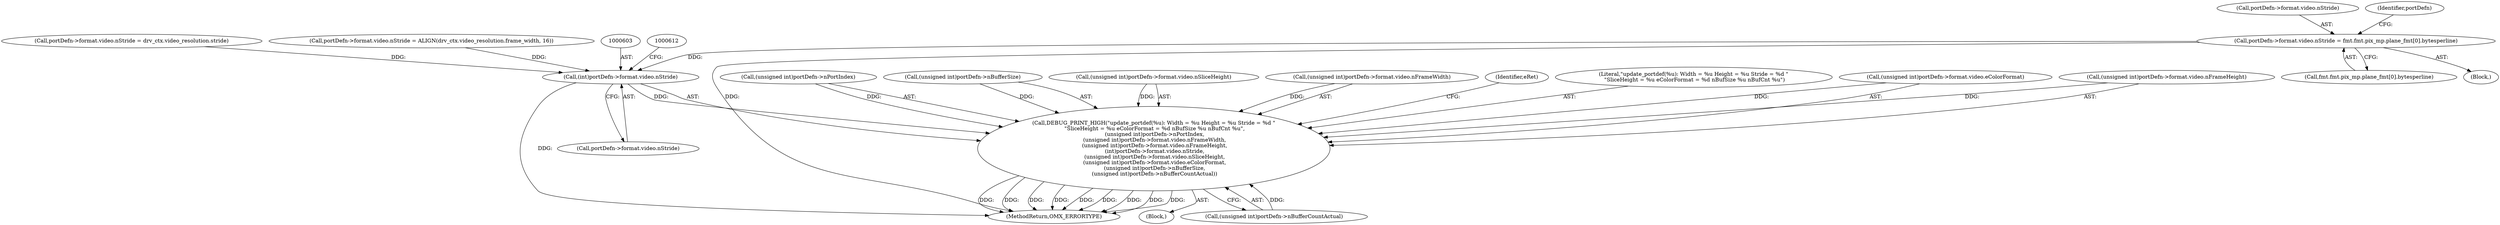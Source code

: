 digraph "0_Android_560ccdb509a7b86186fac0fce1b25bd9a3e6a6e8_3@pointer" {
"1000434" [label="(Call,portDefn->format.video.nStride = fmt.fmt.pix_mp.plane_fmt[0].bytesperline)"];
"1000602" [label="(Call,(int)portDefn->format.video.nStride)"];
"1000577" [label="(Call,DEBUG_PRINT_HIGH(\"update_portdef(%u): Width = %u Height = %u Stride = %d \"\n \"SliceHeight = %u eColorFormat = %d nBufSize %u nBufCnt %u\",\n (unsigned int)portDefn->nPortIndex,\n (unsigned int)portDefn->format.video.nFrameWidth,\n (unsigned int)portDefn->format.video.nFrameHeight,\n (int)portDefn->format.video.nStride,\n (unsigned int)portDefn->format.video.nSliceHeight,\n (unsigned int)portDefn->format.video.eColorFormat,\n (unsigned int)portDefn->nBufferSize,\n (unsigned int)portDefn->nBufferCountActual))"];
"1000435" [label="(Call,portDefn->format.video.nStride)"];
"1000620" [label="(Call,(unsigned int)portDefn->format.video.eColorFormat)"];
"1000442" [label="(Call,fmt.fmt.pix_mp.plane_fmt[0].bytesperline)"];
"1000593" [label="(Call,(unsigned int)portDefn->format.video.nFrameHeight)"];
"1000604" [label="(Call,portDefn->format.video.nStride)"];
"1000577" [label="(Call,DEBUG_PRINT_HIGH(\"update_portdef(%u): Width = %u Height = %u Stride = %d \"\n \"SliceHeight = %u eColorFormat = %d nBufSize %u nBufCnt %u\",\n (unsigned int)portDefn->nPortIndex,\n (unsigned int)portDefn->format.video.nFrameWidth,\n (unsigned int)portDefn->format.video.nFrameHeight,\n (int)portDefn->format.video.nStride,\n (unsigned int)portDefn->format.video.nSliceHeight,\n (unsigned int)portDefn->format.video.eColorFormat,\n (unsigned int)portDefn->nBufferSize,\n (unsigned int)portDefn->nBufferCountActual))"];
"1000602" [label="(Call,(int)portDefn->format.video.nStride)"];
"1000579" [label="(Call,(unsigned int)portDefn->nPortIndex)"];
"1000629" [label="(Call,(unsigned int)portDefn->nBufferSize)"];
"1000611" [label="(Call,(unsigned int)portDefn->format.video.nSliceHeight)"];
"1000502" [label="(Call,portDefn->format.video.nStride = drv_ctx.video_resolution.stride)"];
"1000549" [label="(Call,portDefn->format.video.nStride = ALIGN(drv_ctx.video_resolution.frame_width, 16))"];
"1000457" [label="(Identifier,portDefn)"];
"1000584" [label="(Call,(unsigned int)portDefn->format.video.nFrameWidth)"];
"1000641" [label="(MethodReturn,OMX_ERRORTYPE)"];
"1000103" [label="(Block,)"];
"1000640" [label="(Identifier,eRet)"];
"1000578" [label="(Literal,\"update_portdef(%u): Width = %u Height = %u Stride = %d \"\n \"SliceHeight = %u eColorFormat = %d nBufSize %u nBufCnt %u\")"];
"1000434" [label="(Call,portDefn->format.video.nStride = fmt.fmt.pix_mp.plane_fmt[0].bytesperline)"];
"1000403" [label="(Block,)"];
"1000634" [label="(Call,(unsigned int)portDefn->nBufferCountActual)"];
"1000434" -> "1000403"  [label="AST: "];
"1000434" -> "1000442"  [label="CFG: "];
"1000435" -> "1000434"  [label="AST: "];
"1000442" -> "1000434"  [label="AST: "];
"1000457" -> "1000434"  [label="CFG: "];
"1000434" -> "1000641"  [label="DDG: "];
"1000434" -> "1000602"  [label="DDG: "];
"1000602" -> "1000577"  [label="AST: "];
"1000602" -> "1000604"  [label="CFG: "];
"1000603" -> "1000602"  [label="AST: "];
"1000604" -> "1000602"  [label="AST: "];
"1000612" -> "1000602"  [label="CFG: "];
"1000602" -> "1000641"  [label="DDG: "];
"1000602" -> "1000577"  [label="DDG: "];
"1000549" -> "1000602"  [label="DDG: "];
"1000502" -> "1000602"  [label="DDG: "];
"1000577" -> "1000103"  [label="AST: "];
"1000577" -> "1000634"  [label="CFG: "];
"1000578" -> "1000577"  [label="AST: "];
"1000579" -> "1000577"  [label="AST: "];
"1000584" -> "1000577"  [label="AST: "];
"1000593" -> "1000577"  [label="AST: "];
"1000611" -> "1000577"  [label="AST: "];
"1000620" -> "1000577"  [label="AST: "];
"1000629" -> "1000577"  [label="AST: "];
"1000634" -> "1000577"  [label="AST: "];
"1000640" -> "1000577"  [label="CFG: "];
"1000577" -> "1000641"  [label="DDG: "];
"1000577" -> "1000641"  [label="DDG: "];
"1000577" -> "1000641"  [label="DDG: "];
"1000577" -> "1000641"  [label="DDG: "];
"1000577" -> "1000641"  [label="DDG: "];
"1000577" -> "1000641"  [label="DDG: "];
"1000577" -> "1000641"  [label="DDG: "];
"1000577" -> "1000641"  [label="DDG: "];
"1000577" -> "1000641"  [label="DDG: "];
"1000579" -> "1000577"  [label="DDG: "];
"1000584" -> "1000577"  [label="DDG: "];
"1000593" -> "1000577"  [label="DDG: "];
"1000611" -> "1000577"  [label="DDG: "];
"1000620" -> "1000577"  [label="DDG: "];
"1000629" -> "1000577"  [label="DDG: "];
"1000634" -> "1000577"  [label="DDG: "];
}
